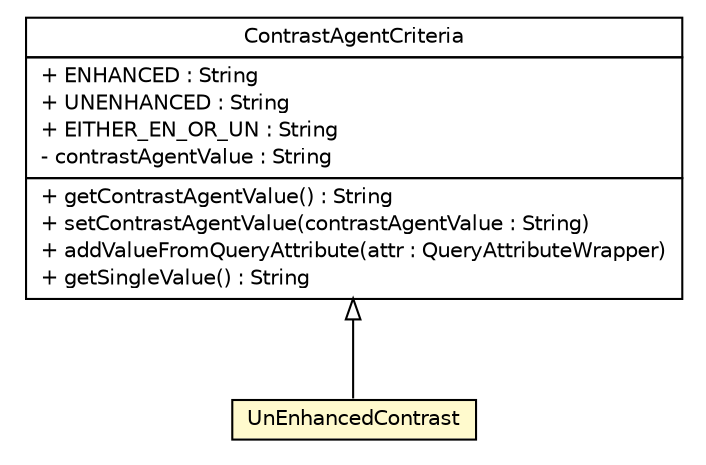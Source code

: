 #!/usr/local/bin/dot
#
# Class diagram 
# Generated by UmlGraph version 4.8 (http://www.spinellis.gr/sw/umlgraph)
#

digraph G {
	edge [fontname="Helvetica",fontsize=10,labelfontname="Helvetica",labelfontsize=10];
	node [fontname="Helvetica",fontsize=10,shape=plaintext];
	// gov.nih.nci.ncia.criteria.ContrastAgentCriteria
	c9877 [label=<<table border="0" cellborder="1" cellspacing="0" cellpadding="2" port="p" href="./ContrastAgentCriteria.html">
		<tr><td><table border="0" cellspacing="0" cellpadding="1">
			<tr><td> ContrastAgentCriteria </td></tr>
		</table></td></tr>
		<tr><td><table border="0" cellspacing="0" cellpadding="1">
			<tr><td align="left"> + ENHANCED : String </td></tr>
			<tr><td align="left"> + UNENHANCED : String </td></tr>
			<tr><td align="left"> + EITHER_EN_OR_UN : String </td></tr>
			<tr><td align="left"> - contrastAgentValue : String </td></tr>
		</table></td></tr>
		<tr><td><table border="0" cellspacing="0" cellpadding="1">
			<tr><td align="left"> + getContrastAgentValue() : String </td></tr>
			<tr><td align="left"> + setContrastAgentValue(contrastAgentValue : String) </td></tr>
			<tr><td align="left"> + addValueFromQueryAttribute(attr : QueryAttributeWrapper) </td></tr>
			<tr><td align="left"> + getSingleValue() : String </td></tr>
		</table></td></tr>
		</table>>, fontname="Helvetica", fontcolor="black", fontsize=10.0];
	// gov.nih.nci.ncia.criteria.ContrastAgentCriteria.UnEnhancedContrast
	c9879 [label=<<table border="0" cellborder="1" cellspacing="0" cellpadding="2" port="p" bgcolor="lemonChiffon" href="./ContrastAgentCriteria.UnEnhancedContrast.html">
		<tr><td><table border="0" cellspacing="0" cellpadding="1">
			<tr><td> UnEnhancedContrast </td></tr>
		</table></td></tr>
		</table>>, fontname="Helvetica", fontcolor="black", fontsize=10.0];
	//gov.nih.nci.ncia.criteria.ContrastAgentCriteria.UnEnhancedContrast extends gov.nih.nci.ncia.criteria.ContrastAgentCriteria
	c9877:p -> c9879:p [dir=back,arrowtail=empty];
}

